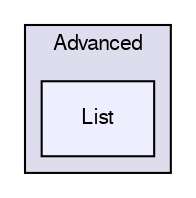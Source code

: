 digraph "List" {
  compound=true
  node [ fontsize="10", fontname="FreeSans"];
  edge [ labelfontsize="10", labelfontname="FreeSans"];
  subgraph clusterdir_9df8ad4f408ea532d904f00938df162c {
    graph [ bgcolor="#ddddee", pencolor="black", label="Advanced" fontname="FreeSans", fontsize="10", URL="dir_9df8ad4f408ea532d904f00938df162c.html"]
  dir_0ead8dc653bf71777735d9429e6c213e [shape=box, label="List", style="filled", fillcolor="#eeeeff", pencolor="black", URL="dir_0ead8dc653bf71777735d9429e6c213e.html"];
  }
}
